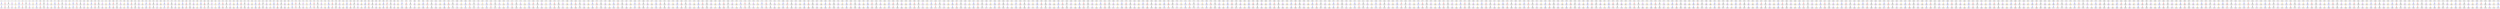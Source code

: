digraph EDG {
4->15->62[color=blue, penwidth=2]
5->16->63[color=red, penwidth=2]
6->17->64[color=black, penwidth=2]
7->18->65[color=purple, penwidth=2]
8->19->66[color=orange, penwidth=2]
9->20->67[color=blue, penwidth=2]
10->21->68[color=red, penwidth=2]
11->22->69[color=black, penwidth=2]
12->23->80[color=purple, penwidth=2]
13->26->81[color=orange, penwidth=2]
87->91->133[color=blue, penwidth=2]
88->92->134[color=red, penwidth=2]
89->93->135[color=black, penwidth=2]
95->102->148[color=purple, penwidth=2]
96->103->149[color=orange, penwidth=2]
97->104->150[color=blue, penwidth=2]
106->115->160[color=red, penwidth=2]
107->116->161[color=black, penwidth=2]
118->129->168[color=purple, penwidth=2]
119->130->169[color=orange, penwidth=2]
175->178->214[color=blue, penwidth=2]
176->179->215[color=red, penwidth=2]
181->186->228[color=black, penwidth=2]
182->187->229[color=purple, penwidth=2]
189->196->240[color=orange, penwidth=2]
190->197->241[color=blue, penwidth=2]
199->208->250[color=red, penwidth=2]
200->209->251[color=black, penwidth=2]
211->222->258[color=purple, penwidth=2]
212->223->259[color=orange, penwidth=2]
265->269->307[color=blue, penwidth=2]
266->270->308[color=red, penwidth=2]
267->271->309[color=black, penwidth=2]
273->278->322[color=purple, penwidth=2]
280->287->332[color=orange, penwidth=2]
281->288->333[color=blue, penwidth=2]
290->301->342[color=red, penwidth=2]
291->302->343[color=black, penwidth=2]
292->303->344[color=purple, penwidth=2]
293->304->345[color=orange, penwidth=2]
353->357->400[color=blue, penwidth=2]
354->358->401[color=red, penwidth=2]
355->359->402[color=black, penwidth=2]
361->368->415[color=purple, penwidth=2]
362->369->416[color=orange, penwidth=2]
363->370->417[color=blue, penwidth=2]
372->383->427[color=red, penwidth=2]
373->384->428[color=black, penwidth=2]
374->385->429[color=purple, penwidth=2]
375->386->430[color=orange, penwidth=2]
438->443->486[color=blue, penwidth=2]
439->444->487[color=red, penwidth=2]
440->445->488[color=black, penwidth=2]
442->446->489[color=purple, penwidth=2]
448->455->502[color=orange, penwidth=2]
449->456->503[color=blue, penwidth=2]
458->469->512[color=red, penwidth=2]
459->470->513[color=black, penwidth=2]
460->471->514[color=purple, penwidth=2]
461->472->515[color=orange, penwidth=2]
523->527->568[color=blue, penwidth=2]
524->528->569[color=red, penwidth=2]
525->529->570[color=black, penwidth=2]
531->537->583[color=purple, penwidth=2]
532->538->584[color=orange, penwidth=2]
540->549->594[color=blue, penwidth=2]
541->550->595[color=red, penwidth=2]
542->551->596[color=black, penwidth=2]
553->564->604[color=purple, penwidth=2]
554->565->605[color=orange, penwidth=2]
611->615->648[color=blue, penwidth=2]
612->616->649[color=red, penwidth=2]
613->617->650[color=black, penwidth=2]
619->624->663[color=purple, penwidth=2]
626->633->673[color=orange, penwidth=2]
627->634->674[color=blue, penwidth=2]
644->654->688[color=red, penwidth=2]
645->655->689[color=black, penwidth=2]
646->656->690[color=purple, penwidth=2]
658->669->697[color=orange, penwidth=2]
702->706->736[color=blue, penwidth=2]
703->707->737[color=red, penwidth=2]
704->708->738[color=black, penwidth=2]
715->721->760[color=purple, penwidth=2]
716->722->761[color=orange, penwidth=2]
724->731->771[color=blue, penwidth=2]
733->742->779[color=red, penwidth=2]
734->743->780[color=black, penwidth=2]
745->756->787[color=purple, penwidth=2]
746->757->788[color=orange, penwidth=2]
794->798->830[color=blue, penwidth=2]
795->799->831[color=red, penwidth=2]
796->800->832[color=black, penwidth=2]
807->812->853[color=purple, penwidth=2]
814->822->863[color=orange, penwidth=2]
815->823->864[color=blue, penwidth=2]
816->824->865[color=red, penwidth=2]
826->837->874[color=black, penwidth=2]
827->838->875[color=purple, penwidth=2]
828->839->876[color=orange, penwidth=2]
883->886->923[color=blue, penwidth=2]
884->887->924[color=red, penwidth=2]
889->894->937[color=black, penwidth=2]
890->895->938[color=purple, penwidth=2]
897->904->949[color=orange, penwidth=2]
898->905->950[color=blue, penwidth=2]
907->917->959[color=red, penwidth=2]
908->918->960[color=black, penwidth=2]
909->919->961[color=purple, penwidth=2]
921->932->968[color=orange, penwidth=2]
973->977->1005[color=blue, penwidth=2]
975->978->1006[color=red, penwidth=2]
976->979->1007[color=black, penwidth=2]
986->991->1027[color=purple, penwidth=2]
993->1000->1037[color=orange, penwidth=2]
994->1001->1038[color=blue, penwidth=2]
1003->1011->1047[color=red, penwidth=2]
1013->1022->1054[color=black, penwidth=2]
1024->1032->1060[color=purple, penwidth=2]
1025->1033->1061[color=orange, penwidth=2]
1067->1069->1088[color=blue, penwidth=2]
1074->1078->1109[color=red, penwidth=2]
1075->1079->1110[color=black, penwidth=2]
1086->1091->1130[color=purple, penwidth=2]
1093->1101->1140[color=orange, penwidth=2]
1094->1102->1141[color=blue, penwidth=2]
1095->1103->1142[color=red, penwidth=2]
1105->1115->1151[color=black, penwidth=2]
1106->1116->1152[color=purple, penwidth=2]
1107->1117->1153[color=orange, penwidth=2]
1160->1164->1210[color=blue, penwidth=2]
1162->1165->1211[color=red, penwidth=2]
1163->1166->1212[color=black, penwidth=2]
1168->1179->1225[color=purple, penwidth=2]
1169->1180->1226[color=orange, penwidth=2]
1170->1181->1227[color=blue, penwidth=2]
1171->1182->1228[color=red, penwidth=2]
1172->1183->1229[color=black, penwidth=2]
1173->1184->1230[color=purple, penwidth=2]
1174->1185->1231[color=orange, penwidth=2]
1242->1244->1256[color=blue, penwidth=2]
1253->1257->1290[color=red, penwidth=2]
1254->1258->1291[color=black, penwidth=2]
1260->1265->1303[color=purple, penwidth=2]
1267->1273->1313[color=orange, penwidth=2]
1268->1274->1314[color=blue, penwidth=2]
1276->1284->1323[color=red, penwidth=2]
1277->1285->1324[color=black, penwidth=2]
1287->1297->1331[color=purple, penwidth=2]
1288->1298->1332[color=orange, penwidth=2]
1338->1342->1368[color=blue, penwidth=2]
1340->1343->1369[color=red, penwidth=2]
1341->1344->1370[color=black, penwidth=2]
1351->1356->1390[color=purple, penwidth=2]
1358->1364->1400[color=orange, penwidth=2]
1366->1373->1409[color=blue, penwidth=2]
1375->1384->1417[color=red, penwidth=2]
1376->1385->1418[color=black, penwidth=2]
1387->1395->1425[color=purple, penwidth=2]
1388->1396->1426[color=orange, penwidth=2]
1432->1436->1453[color=blue, penwidth=2]
1434->1437->1454[color=red, penwidth=2]
1435->1438->1455[color=black, penwidth=2]
1457->1463->1496[color=purple, penwidth=2]
1458->1464->1497[color=orange, penwidth=2]
1466->1472->1507[color=blue, penwidth=2]
1467->1473->1508[color=red, penwidth=2]
1468->1474->1509[color=black, penwidth=2]
1476->1484->1517[color=purple, penwidth=2]
1477->1485->1518[color=orange, penwidth=2]
1524->1526->1543[color=blue, penwidth=2]
1531->1535->1555[color=red, penwidth=2]
1532->1536->1556[color=black, penwidth=2]
1552->1557->1591[color=purple, penwidth=2]
1553->1558->1592[color=orange, penwidth=2]
1560->1567->1602[color=blue, penwidth=2]
1561->1568->1603[color=red, penwidth=2]
1570->1578->1611[color=black, penwidth=2]
1571->1579->1612[color=purple, penwidth=2]
1572->1580->1613[color=orange, penwidth=2]
1620->1624->1654[color=blue, penwidth=2]
1621->1625->1655[color=red, penwidth=2]
1623->1626->1656[color=black, penwidth=2]
1628->1633->1667[color=purple, penwidth=2]
1635->1641->1677[color=orange, penwidth=2]
1643->1650->1686[color=blue, penwidth=2]
1652->1660->1694[color=red, penwidth=2]
1662->1671->1701[color=black, penwidth=2]
1673->1681->1707[color=purple, penwidth=2]
1674->1682->1708[color=orange, penwidth=2]
1714->1716->1734[color=blue, penwidth=2]
1718->1722->1740[color=red, penwidth=2]
1719->1723->1741[color=black, penwidth=2]
1743->1748->1781[color=purple, penwidth=2]
1744->1749->1782[color=orange, penwidth=2]
1751->1757->1792[color=blue, penwidth=2]
1752->1758->1793[color=red, penwidth=2]
1753->1759->1794[color=black, penwidth=2]
1761->1769->1802[color=purple, penwidth=2]
1762->1770->1803[color=orange, penwidth=2]
1809->1811->1833[color=blue, penwidth=2]
1813->1817->1841[color=red, penwidth=2]
1814->1818->1842[color=black, penwidth=2]
1820->1825->1851[color=purple, penwidth=2]
1838->1844->1876[color=orange, penwidth=2]
1846->1853->1885[color=blue, penwidth=2]
1847->1854->1886[color=red, penwidth=2]
1856->1864->1894[color=black, penwidth=2]
1857->1865->1895[color=purple, penwidth=2]
1858->1866->1896[color=orange, penwidth=2]
1903->1907->1926[color=blue, penwidth=2]
1905->1908->1927[color=red, penwidth=2]
1906->1909->1928[color=black, penwidth=2]
1924->1929->1962[color=purple, penwidth=2]
1931->1937->1972[color=orange, penwidth=2]
1939->1946->1981[color=blue, penwidth=2]
1940->1947->1982[color=red, penwidth=2]
1941->1948->1983[color=black, penwidth=2]
1942->1949->1984[color=purple, penwidth=2]
1951->1959->1992[color=orange, penwidth=2]
1997->1999->2008[color=blue, penwidth=2]
2012->2015->2049[color=red, penwidth=2]
2014->2016->2050[color=black, penwidth=2]
2022->2029->2070[color=purple, penwidth=2]
2023->2030->2071[color=orange, penwidth=2]
2024->2031->2072[color=blue, penwidth=2]
2025->2032->2073[color=red, penwidth=2]
2034->2044->2083[color=black, penwidth=2]
2035->2045->2084[color=purple, penwidth=2]
2036->2046->2085[color=orange, penwidth=2]
2092->2094->2119[color=blue, penwidth=2]
2096->2100->2130[color=red, penwidth=2]
2097->2101->2131[color=black, penwidth=2]
2108->2114->2152[color=purple, penwidth=2]
2109->2115->2153[color=orange, penwidth=2]
2117->2124->2163[color=blue, penwidth=2]
2126->2135->2171[color=red, penwidth=2]
2127->2136->2172[color=black, penwidth=2]
2138->2148->2179[color=purple, penwidth=2]
2139->2149->2180[color=orange, penwidth=2]
2186->2188->2200[color=blue, penwidth=2]
2197->2201->2228[color=red, penwidth=2]
2198->2202->2229[color=black, penwidth=2]
2209->2214->2250[color=purple, penwidth=2]
2210->2215->2251[color=orange, penwidth=2]
2217->2223->2261[color=blue, penwidth=2]
2225->2233->2269[color=red, penwidth=2]
2226->2234->2270[color=black, penwidth=2]
2236->2246->2277[color=purple, penwidth=2]
2237->2247->2278[color=orange, penwidth=2]
2284->2286->2301[color=blue, penwidth=2]
2293->2297->2323[color=red, penwidth=2]
2294->2298->2324[color=black, penwidth=2]
2310->2315->2353[color=purple, penwidth=2]
2311->2316->2354[color=orange, penwidth=2]
2318->2327->2364[color=blue, penwidth=2]
2319->2328->2365[color=red, penwidth=2]
2320->2329->2366[color=black, penwidth=2]
2321->2330->2367[color=purple, penwidth=2]
2332->2342->2375[color=orange, penwidth=2]
2380->2384->2410[color=blue, penwidth=2]
2382->2385->2411[color=red, penwidth=2]
2383->2386->2412[color=black, penwidth=2]
2393->2398->2432[color=purple, penwidth=2]
2400->2406->2442[color=orange, penwidth=2]
2408->2415->2451[color=blue, penwidth=2]
2417->2426->2459[color=red, penwidth=2]
2418->2427->2460[color=black, penwidth=2]
2429->2437->2467[color=purple, penwidth=2]
2430->2438->2468[color=orange, penwidth=2]
2474->2476->2485[color=blue, penwidth=2]
2489->2492->2510[color=red, penwidth=2]
2490->2493->2511[color=black, penwidth=2]
2499->2503->2523[color=purple, penwidth=2]
2519->2524->2554[color=orange, penwidth=2]
2520->2525->2555[color=blue, penwidth=2]
2521->2526->2556[color=red, penwidth=2]
2528->2534->2565[color=black, penwidth=2]
2536->2543->2571[color=purple, penwidth=2]
2537->2544->2572[color=orange, penwidth=2]
2578->2581->2598[color=blue, penwidth=2]
2579->2582->2599[color=red, penwidth=2]
2591->2595->2609[color=black, penwidth=2]
2613->2615->2624[color=purple, penwidth=2]
2628->2631->2652[color=orange, penwidth=2]
2630->2632->2653[color=blue, penwidth=2]
2638->2642->2668[color=red, penwidth=2]
2649->2655->2679[color=black, penwidth=2]
2650->2656->2680[color=purple, penwidth=2]
2658->2665->2686[color=orange, penwidth=2]
2691->2695->2723[color=blue, penwidth=2]
2692->2696->2724[color=red, penwidth=2]
2694->2697->2725[color=black, penwidth=2]
2704->2709->2747[color=purple, penwidth=2]
2711->2718->2757[color=orange, penwidth=2]
2712->2719->2758[color=blue, penwidth=2]
2721->2729->2767[color=red, penwidth=2]
2731->2742->2774[color=black, penwidth=2]
2732->2743->2775[color=purple, penwidth=2]
2733->2744->2776[color=orange, penwidth=2]
2783->2785->2797[color=blue, penwidth=2]
2794->2798->2819[color=red, penwidth=2]
2795->2799->2820[color=black, penwidth=2]
2809->2814->2846[color=purple, penwidth=2]
2810->2815->2847[color=orange, penwidth=2]
2817->2823->2857[color=blue, penwidth=2]
2832->2840->2870[color=red, penwidth=2]
2833->2841->2871[color=black, penwidth=2]
2834->2842->2872[color=purple, penwidth=2]
2835->2843->2873[color=orange, penwidth=2]
2881->2885->2918[color=blue, penwidth=2]
2882->2886->2919[color=red, penwidth=2]
2884->2887->2920[color=black, penwidth=2]
2889->2894->2933[color=purple, penwidth=2]
2896->2903->2943[color=orange, penwidth=2]
2897->2904->2944[color=blue, penwidth=2]
2906->2914->2953[color=red, penwidth=2]
2916->2925->2960[color=black, penwidth=2]
2927->2938->2966[color=purple, penwidth=2]
2928->2939->2967[color=orange, penwidth=2]
2973->2975->2992[color=blue, penwidth=2]
2980->2983->3006[color=red, penwidth=2]
2985->2989->3016[color=black, penwidth=2]
2996->3001->3036[color=purple, penwidth=2]
3003->3009->3046[color=orange, penwidth=2]
3004->3010->3047[color=blue, penwidth=2]
3012->3020->3056[color=red, penwidth=2]
3013->3021->3057[color=black, penwidth=2]
3023->3032->3064[color=purple, penwidth=2]
3024->3033->3065[color=orange, penwidth=2]
3071->3073->3091[color=blue, penwidth=2]
3075->3078->3097[color=red, penwidth=2]
3084->3088->3113[color=black, penwidth=2]
3100->3106->3141[color=purple, penwidth=2]
3101->3107->3142[color=orange, penwidth=2]
3102->3108->3143[color=blue, penwidth=2]
3110->3117->3153[color=red, penwidth=2]
3111->3118->3154[color=black, penwidth=2]
3120->3129->3161[color=purple, penwidth=2]
3121->3130->3162[color=orange, penwidth=2]
3168->3170->3179[color=blue, penwidth=2]
3183->3186->3212[color=red, penwidth=2]
3184->3187->3213[color=black, penwidth=2]
3189->3193->3223[color=purple, penwidth=2]
3195->3200->3233[color=orange, penwidth=2]
3202->3208->3242[color=blue, penwidth=2]
3210->3217->3250[color=red, penwidth=2]
3219->3227->3257[color=black, penwidth=2]
3229->3237->3263[color=purple, penwidth=2]
3230->3238->3264[color=orange, penwidth=2]
3270->3272->3288[color=blue, penwidth=2]
3277->3280->3299[color=red, penwidth=2]
3286->3290->3315[color=black, penwidth=2]
3297->3301->3335[color=purple, penwidth=2]
3303->3309->3345[color=orange, penwidth=2]
3304->3310->3346[color=blue, penwidth=2]
3312->3319->3355[color=red, penwidth=2]
3313->3320->3356[color=black, penwidth=2]
3322->3331->3363[color=purple, penwidth=2]
3323->3332->3364[color=orange, penwidth=2]
3370->3373->3391[color=blue, penwidth=2]
3372->3374->3392[color=red, penwidth=2]
3380->3384->3403[color=black, penwidth=2]
3400->3404->3437[color=purple, penwidth=2]
3401->3405->3438[color=orange, penwidth=2]
3407->3413->3448[color=blue, penwidth=2]
3408->3414->3449[color=red, penwidth=2]
3416->3424->3457[color=black, penwidth=2]
3417->3425->3458[color=purple, penwidth=2]
3418->3426->3459[color=orange, penwidth=2]
3466->3468->3489[color=blue, penwidth=2]
3470->3473->3498[color=red, penwidth=2]
3475->3479->3508[color=black, penwidth=2]
3486->3492->3528[color=purple, penwidth=2]
3487->3493->3529[color=orange, penwidth=2]
3495->3502->3539[color=blue, penwidth=2]
3504->3512->3547[color=red, penwidth=2]
3505->3513->3548[color=black, penwidth=2]
3515->3524->3555[color=purple, penwidth=2]
3516->3525->3556[color=orange, penwidth=2]
3562->3567->3606[color=blue, penwidth=2]
3564->3568->3607[color=red, penwidth=2]
3565->3569->3608[color=black, penwidth=2]
3566->3570->3609[color=purple, penwidth=2]
3578->3586->3629[color=orange, penwidth=2]
3579->3587->3630[color=blue, penwidth=2]
3580->3588->3631[color=red, penwidth=2]
3590->3601->3640[color=black, penwidth=2]
3591->3602->3641[color=purple, penwidth=2]
3592->3603->3642[color=orange, penwidth=2]
3649->3651->3678[color=blue, penwidth=2]
3653->3656->3691[color=red, penwidth=2]
3658->3662->3703[color=black, penwidth=2]
3664->3669->3714[color=purple, penwidth=2]
3671->3682->3724[color=orange, penwidth=2]
3672->3683->3725[color=blue, penwidth=2]
3673->3684->3726[color=red, penwidth=2]
3674->3685->3727[color=black, penwidth=2]
3675->3686->3728[color=purple, penwidth=2]
3676->3687->3729[color=orange, penwidth=2]
3739->3743->3783[color=blue, penwidth=2]
3741->3744->3784[color=red, penwidth=2]
3742->3745->3785[color=black, penwidth=2]
3752->3763->3806[color=purple, penwidth=2]
3753->3764->3807[color=orange, penwidth=2]
3754->3765->3808[color=blue, penwidth=2]
3755->3766->3809[color=red, penwidth=2]
3756->3767->3810[color=black, penwidth=2]
3757->3768->3811[color=purple, penwidth=2]
3758->3769->3812[color=orange, penwidth=2]
3823->3825->3837[color=blue, penwidth=2]
3834->3838->3863[color=red, penwidth=2]
3835->3839->3864[color=black, penwidth=2]
3846->3850->3883[color=purple, penwidth=2]
3852->3858->3893[color=orange, penwidth=2]
3853->3859->3894[color=blue, penwidth=2]
3861->3868->3903[color=red, penwidth=2]
3870->3878->3910[color=black, penwidth=2]
3880->3888->3916[color=purple, penwidth=2]
3881->3889->3917[color=orange, penwidth=2]
3923->3927->3955[color=blue, penwidth=2]
3925->3928->3956[color=red, penwidth=2]
3926->3929->3957[color=black, penwidth=2]
3936->3942->3976[color=purple, penwidth=2]
3937->3943->3977[color=orange, penwidth=2]
3945->3952->3987[color=blue, penwidth=2]
3962->3970->4000[color=red, penwidth=2]
3972->3980->4007[color=black, penwidth=2]
3973->3981->4008[color=purple, penwidth=2]
3974->3982->4009[color=orange, penwidth=2]
4016->4020->4059[color=blue, penwidth=2]
4017->4021->4060[color=red, penwidth=2]
4019->4022->4061[color=black, penwidth=2]
4024->4029->4074[color=purple, penwidth=2]
4031->4039->4084[color=orange, penwidth=2]
4032->4040->4085[color=blue, penwidth=2]
4033->4041->4086[color=red, penwidth=2]
4043->4054->4095[color=black, penwidth=2]
4044->4055->4096[color=purple, penwidth=2]
4045->4056->4097[color=orange, penwidth=2]
4104->4106->4123[color=blue, penwidth=2]
4111->4115->4134[color=red, penwidth=2]
4112->4116->4135[color=black, penwidth=2]
4132->4136->4168[color=purple, penwidth=2]
4138->4144->4178[color=orange, penwidth=2]
4139->4145->4179[color=blue, penwidth=2]
4147->4153->4188[color=red, penwidth=2]
4148->4154->4189[color=black, penwidth=2]
4156->4164->4196[color=purple, penwidth=2]
4157->4165->4197[color=orange, penwidth=2]
4203->4205->4214[color=blue, penwidth=2]
4216->4219->4251[color=red, penwidth=2]
4221->4225->4263[color=black, penwidth=2]
4222->4226->4264[color=purple, penwidth=2]
4228->4234->4275[color=orange, penwidth=2]
4229->4235->4276[color=blue, penwidth=2]
4237->4245->4285[color=red, penwidth=2]
4238->4246->4286[color=black, penwidth=2]
4248->4258->4293[color=purple, penwidth=2]
4249->4259->4294[color=orange, penwidth=2]
4300->4302->4311[color=blue, penwidth=2]
4315->4318->4336[color=red, penwidth=2]
4316->4319->4337[color=black, penwidth=2]
4325->4329->4351[color=purple, penwidth=2]
4340->4345->4376[color=orange, penwidth=2]
4347->4353->4385[color=blue, penwidth=2]
4348->4354->4386[color=red, penwidth=2]
4349->4355->4387[color=black, penwidth=2]
4357->4365->4395[color=purple, penwidth=2]
4358->4366->4396[color=orange, penwidth=2]
4402->4404->4421[color=blue, penwidth=2]
4409->4413->4430[color=red, penwidth=2]
4410->4414->4431[color=black, penwidth=2]
4436->4440->4472[color=purple, penwidth=2]
4437->4441->4473[color=orange, penwidth=2]
4438->4442->4474[color=blue, penwidth=2]
4444->4449->4484[color=red, penwidth=2]
4451->4459->4491[color=black, penwidth=2]
4452->4460->4492[color=purple, penwidth=2]
4453->4461->4493[color=orange, penwidth=2]
4500->4502->4511[color=blue, penwidth=2]
4515->4518->4545[color=red, penwidth=2]
4516->4519->4546[color=black, penwidth=2]
4521->4525->4558[color=purple, penwidth=2]
4527->4533->4568[color=orange, penwidth=2]
4528->4534->4569[color=blue, penwidth=2]
4543->4550->4583[color=red, penwidth=2]
4552->4562->4590[color=black, penwidth=2]
4553->4563->4591[color=purple, penwidth=2]
4554->4564->4592[color=orange, penwidth=2]
4599->4601->4620[color=blue, penwidth=2]
4606->4610->4634[color=red, penwidth=2]
4607->4611->4635[color=black, penwidth=2]
4618->4623->4653[color=purple, penwidth=2]
4631->4637->4670[color=orange, penwidth=2]
4632->4638->4671[color=blue, penwidth=2]
4640->4647->4680[color=red, penwidth=2]
4649->4657->4687[color=black, penwidth=2]
4650->4658->4688[color=purple, penwidth=2]
4651->4659->4689[color=orange, penwidth=2]
4696->4698->4717[color=blue, penwidth=2]
4703->4707->4731[color=red, penwidth=2]
4704->4708->4732[color=black, penwidth=2]
4715->4720->4749[color=purple, penwidth=2]
4728->4734->4766[color=orange, penwidth=2]
4729->4735->4767[color=blue, penwidth=2]
4744->4752->4781[color=red, penwidth=2]
4745->4753->4782[color=black, penwidth=2]
4746->4754->4783[color=purple, penwidth=2]
4747->4755->4784[color=orange, penwidth=2]
4792->4794->4816[color=blue, penwidth=2]
4799->4803->4840[color=red, penwidth=2]
4800->4804->4841[color=black, penwidth=2]
4811->4819->4861[color=purple, penwidth=2]
4812->4820->4862[color=orange, penwidth=2]
4813->4821->4863[color=blue, penwidth=2]
4814->4822->4864[color=red, penwidth=2]
4824->4835->4874[color=black, penwidth=2]
4825->4836->4875[color=purple, penwidth=2]
4826->4837->4876[color=orange, penwidth=2]
4883->4885->4904[color=blue, penwidth=2]
4890->4894->4919[color=red, penwidth=2]
4891->4895->4920[color=black, penwidth=2]
4902->4907->4938[color=purple, penwidth=2]
4909->4915->4948[color=orange, penwidth=2]
4917->4923->4957[color=blue, penwidth=2]
4925->4932->4965[color=red, penwidth=2]
4934->4942->4972[color=black, penwidth=2]
4935->4943->4973[color=purple, penwidth=2]
4936->4944->4974[color=orange, penwidth=2]
4981->4983->4992[color=blue, penwidth=2]
4996->4999->5019[color=red, penwidth=2]
4997->5000->5020[color=black, penwidth=2]
5002->5006->5028[color=purple, penwidth=2]
5017->5022->5053[color=orange, penwidth=2]
5024->5030->5062[color=blue, penwidth=2]
5032->5040->5070[color=red, penwidth=2]
5033->5041->5071[color=black, penwidth=2]
5034->5042->5072[color=purple, penwidth=2]
5035->5043->5073[color=orange, penwidth=2]
5081->5083->5092[color=blue, penwidth=2]
5096->5099->5121[color=red, penwidth=2]
5097->5100->5122[color=black, penwidth=2]
5106->5110->5140[color=purple, penwidth=2]
5112->5117->5150[color=orange, penwidth=2]
5119->5125->5159[color=blue, penwidth=2]
5127->5134->5167[color=red, penwidth=2]
5136->5144->5174[color=black, penwidth=2]
5137->5145->5175[color=purple, penwidth=2]
5138->5146->5176[color=orange, penwidth=2]
5183->5186->5204[color=blue, penwidth=2]
5185->5187->5205[color=red, penwidth=2]
5193->5197->5217[color=black, penwidth=2]
5213->5218->5251[color=purple, penwidth=2]
5214->5219->5252[color=orange, penwidth=2]
5215->5220->5253[color=blue, penwidth=2]
5222->5228->5263[color=red, penwidth=2]
5230->5238->5270[color=black, penwidth=2]
5231->5239->5271[color=purple, penwidth=2]
5232->5240->5272[color=orange, penwidth=2]
5279->5282->5307[color=blue, penwidth=2]
5281->5283->5308[color=red, penwidth=2]
5289->5294->5325[color=black, penwidth=2]
5290->5295->5326[color=purple, penwidth=2]
5297->5303->5337[color=orange, penwidth=2]
5305->5312->5346[color=blue, penwidth=2]
5322->5329->5359[color=red, penwidth=2]
5323->5330->5360[color=black, penwidth=2]
5332->5341->5367[color=purple, penwidth=2]
5333->5342->5368[color=orange, penwidth=2]
5374->5376->5385[color=blue, penwidth=2]
5389->5392->5416[color=red, penwidth=2]
5391->5393->5417[color=black, penwidth=2]
5399->5404->5432[color=purple, penwidth=2]
5400->5405->5433[color=orange, penwidth=2]
5407->5413->5443[color=blue, penwidth=2]
5429->5435->5461[color=red, penwidth=2]
5430->5436->5462[color=black, penwidth=2]
5438->5446->5469[color=purple, penwidth=2]
5439->5447->5470[color=orange, penwidth=2]
5476->5478->5498[color=blue, penwidth=2]
5480->5483->5505[color=red, penwidth=2]
5485->5489->5513[color=black, penwidth=2]
5496->5501->5530[color=purple, penwidth=2]
5509->5515->5547[color=orange, penwidth=2]
5510->5516->5548[color=blue, penwidth=2]
5518->5524->5557[color=red, penwidth=2]
5526->5534->5564[color=black, penwidth=2]
5527->5535->5565[color=purple, penwidth=2]
5528->5536->5566[color=orange, penwidth=2]
5573->5577->5599[color=blue, penwidth=2]
5574->5578->5600[color=red, penwidth=2]
5575->5579->5601[color=black, penwidth=2]
5590->5595->5627[color=purple, penwidth=2]
5597->5603->5637[color=orange, penwidth=2]
5605->5612->5646[color=blue, penwidth=2]
5614->5621->5654[color=red, penwidth=2]
5615->5622->5655[color=black, penwidth=2]
5616->5623->5656[color=purple, penwidth=2]
5625->5633->5663[color=orange, penwidth=2]
5668->5671->5691[color=blue, penwidth=2]
5670->5672->5692[color=red, penwidth=2]
5678->5682->5705[color=black, penwidth=2]
5689->5694->5723[color=purple, penwidth=2]
5702->5707->5740[color=orange, penwidth=2]
5703->5708->5741[color=blue, penwidth=2]
}
